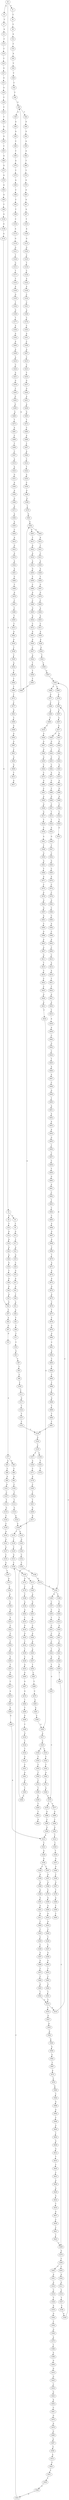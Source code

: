 strict digraph  {
	S0 -> S1 [ label = C ];
	S0 -> S2 [ label = T ];
	S0 -> S3 [ label = A ];
	S1 -> S4 [ label = C ];
	S2 -> S5 [ label = T ];
	S2 -> S6 [ label = G ];
	S3 -> S7 [ label = C ];
	S4 -> S8 [ label = C ];
	S5 -> S9 [ label = T ];
	S6 -> S10 [ label = T ];
	S7 -> S11 [ label = A ];
	S8 -> S12 [ label = A ];
	S9 -> S13 [ label = G ];
	S10 -> S14 [ label = G ];
	S11 -> S15 [ label = C ];
	S12 -> S16 [ label = C ];
	S13 -> S17 [ label = T ];
	S14 -> S18 [ label = A ];
	S15 -> S19 [ label = C ];
	S16 -> S20 [ label = A ];
	S17 -> S21 [ label = A ];
	S18 -> S22 [ label = A ];
	S19 -> S23 [ label = C ];
	S20 -> S24 [ label = T ];
	S21 -> S25 [ label = G ];
	S22 -> S26 [ label = A ];
	S23 -> S27 [ label = G ];
	S24 -> S28 [ label = T ];
	S25 -> S29 [ label = C ];
	S26 -> S30 [ label = G ];
	S27 -> S31 [ label = G ];
	S28 -> S32 [ label = T ];
	S29 -> S33 [ label = G ];
	S30 -> S34 [ label = T ];
	S31 -> S35 [ label = A ];
	S32 -> S36 [ label = T ];
	S33 -> S37 [ label = A ];
	S34 -> S38 [ label = G ];
	S35 -> S39 [ label = C ];
	S36 -> S40 [ label = G ];
	S37 -> S41 [ label = G ];
	S38 -> S42 [ label = G ];
	S39 -> S43 [ label = C ];
	S40 -> S44 [ label = T ];
	S40 -> S45 [ label = G ];
	S41 -> S46 [ label = T ];
	S42 -> S47 [ label = A ];
	S43 -> S48 [ label = T ];
	S44 -> S49 [ label = G ];
	S45 -> S50 [ label = A ];
	S46 -> S51 [ label = A ];
	S47 -> S52 [ label = G ];
	S48 -> S53 [ label = A ];
	S49 -> S54 [ label = G ];
	S50 -> S55 [ label = A ];
	S51 -> S56 [ label = A ];
	S52 -> S57 [ label = C ];
	S53 -> S58 [ label = G ];
	S54 -> S59 [ label = A ];
	S55 -> S60 [ label = C ];
	S56 -> S61 [ label = T ];
	S57 -> S62 [ label = A ];
	S58 -> S63 [ label = T ];
	S59 -> S64 [ label = A ];
	S60 -> S65 [ label = T ];
	S61 -> S66 [ label = T ];
	S62 -> S67 [ label = G ];
	S63 -> S68 [ label = G ];
	S64 -> S69 [ label = T ];
	S65 -> S70 [ label = A ];
	S66 -> S71 [ label = T ];
	S67 -> S72 [ label = G ];
	S68 -> S73 [ label = G ];
	S69 -> S74 [ label = T ];
	S70 -> S75 [ label = T ];
	S71 -> S76 [ label = T ];
	S72 -> S77 [ label = C ];
	S73 -> S78 [ label = A ];
	S74 -> S79 [ label = G ];
	S75 -> S80 [ label = A ];
	S76 -> S81 [ label = G ];
	S77 -> S82 [ label = T ];
	S77 -> S83 [ label = A ];
	S78 -> S84 [ label = A ];
	S79 -> S85 [ label = A ];
	S80 -> S86 [ label = C ];
	S81 -> S87 [ label = T ];
	S82 -> S88 [ label = C ];
	S83 -> S89 [ label = C ];
	S84 -> S90 [ label = G ];
	S85 -> S91 [ label = A ];
	S86 -> S92 [ label = C ];
	S87 -> S93 [ label = T ];
	S88 -> S94 [ label = A ];
	S89 -> S95 [ label = G ];
	S90 -> S96 [ label = T ];
	S91 -> S97 [ label = G ];
	S92 -> S98 [ label = T ];
	S93 -> S99 [ label = C ];
	S94 -> S100 [ label = C ];
	S95 -> S101 [ label = A ];
	S96 -> S102 [ label = G ];
	S97 -> S103 [ label = T ];
	S98 -> S104 [ label = C ];
	S99 -> S105 [ label = T ];
	S100 -> S106 [ label = T ];
	S101 -> S107 [ label = C ];
	S102 -> S108 [ label = G ];
	S103 -> S109 [ label = A ];
	S104 -> S110 [ label = A ];
	S105 -> S111 [ label = T ];
	S106 -> S112 [ label = T ];
	S107 -> S113 [ label = T ];
	S108 -> S114 [ label = A ];
	S109 -> S115 [ label = G ];
	S110 -> S116 [ label = G ];
	S111 -> S117 [ label = G ];
	S112 -> S118 [ label = G ];
	S113 -> S119 [ label = G ];
	S114 -> S52 [ label = G ];
	S115 -> S120 [ label = G ];
	S116 -> S121 [ label = G ];
	S117 -> S122 [ label = T ];
	S118 -> S123 [ label = A ];
	S119 -> S124 [ label = C ];
	S120 -> S125 [ label = C ];
	S121 -> S126 [ label = T ];
	S122 -> S127 [ label = T ];
	S123 -> S128 [ label = C ];
	S124 -> S129 [ label = C ];
	S125 -> S130 [ label = T ];
	S126 -> S131 [ label = G ];
	S127 -> S132 [ label = T ];
	S128 -> S133 [ label = T ];
	S128 -> S134 [ label = A ];
	S129 -> S135 [ label = A ];
	S130 -> S136 [ label = C ];
	S131 -> S137 [ label = T ];
	S132 -> S138 [ label = T ];
	S133 -> S139 [ label = T ];
	S134 -> S140 [ label = G ];
	S135 -> S141 [ label = G ];
	S136 -> S142 [ label = A ];
	S137 -> S143 [ label = T ];
	S138 -> S144 [ label = G ];
	S139 -> S145 [ label = C ];
	S140 -> S146 [ label = A ];
	S141 -> S147 [ label = A ];
	S142 -> S148 [ label = A ];
	S143 -> S149 [ label = A ];
	S144 -> S150 [ label = C ];
	S145 -> S151 [ label = G ];
	S146 -> S152 [ label = C ];
	S147 -> S153 [ label = C ];
	S148 -> S154 [ label = C ];
	S149 -> S155 [ label = G ];
	S150 -> S156 [ label = G ];
	S150 -> S157 [ label = T ];
	S151 -> S158 [ label = C ];
	S152 -> S159 [ label = C ];
	S153 -> S160 [ label = G ];
	S154 -> S161 [ label = C ];
	S155 -> S162 [ label = T ];
	S156 -> S163 [ label = T ];
	S157 -> S164 [ label = A ];
	S158 -> S165 [ label = G ];
	S159 -> S166 [ label = T ];
	S160 -> S167 [ label = T ];
	S161 -> S168 [ label = A ];
	S162 -> S169 [ label = G ];
	S163 -> S170 [ label = T ];
	S164 -> S171 [ label = C ];
	S165 -> S172 [ label = A ];
	S165 -> S173 [ label = G ];
	S166 -> S174 [ label = G ];
	S167 -> S175 [ label = G ];
	S168 -> S176 [ label = C ];
	S169 -> S177 [ label = T ];
	S171 -> S178 [ label = A ];
	S172 -> S179 [ label = C ];
	S173 -> S180 [ label = A ];
	S174 -> S181 [ label = G ];
	S175 -> S182 [ label = C ];
	S176 -> S183 [ label = C ];
	S177 -> S184 [ label = A ];
	S178 -> S185 [ label = C ];
	S179 -> S186 [ label = T ];
	S180 -> S187 [ label = A ];
	S181 -> S188 [ label = T ];
	S181 -> S189 [ label = G ];
	S182 -> S190 [ label = G ];
	S183 -> S191 [ label = A ];
	S184 -> S192 [ label = A ];
	S185 -> S193 [ label = T ];
	S186 -> S194 [ label = A ];
	S187 -> S195 [ label = G ];
	S188 -> S196 [ label = C ];
	S189 -> S197 [ label = C ];
	S190 -> S198 [ label = C ];
	S191 -> S199 [ label = C ];
	S192 -> S200 [ label = A ];
	S193 -> S201 [ label = T ];
	S194 -> S202 [ label = A ];
	S195 -> S203 [ label = T ];
	S196 -> S204 [ label = C ];
	S197 -> S205 [ label = C ];
	S198 -> S206 [ label = G ];
	S199 -> S207 [ label = A ];
	S200 -> S208 [ label = A ];
	S201 -> S209 [ label = G ];
	S202 -> S210 [ label = T ];
	S203 -> S211 [ label = C ];
	S204 -> S212 [ label = T ];
	S205 -> S213 [ label = T ];
	S206 -> S214 [ label = T ];
	S207 -> S215 [ label = C ];
	S208 -> S216 [ label = A ];
	S209 -> S217 [ label = A ];
	S210 -> S218 [ label = G ];
	S211 -> S219 [ label = C ];
	S212 -> S220 [ label = A ];
	S213 -> S221 [ label = C ];
	S214 -> S222 [ label = C ];
	S215 -> S223 [ label = C ];
	S216 -> S224 [ label = C ];
	S217 -> S128 [ label = C ];
	S218 -> S225 [ label = G ];
	S219 -> S226 [ label = A ];
	S220 -> S227 [ label = G ];
	S221 -> S228 [ label = C ];
	S222 -> S229 [ label = C ];
	S223 -> S230 [ label = T ];
	S224 -> S231 [ label = A ];
	S225 -> S232 [ label = T ];
	S226 -> S233 [ label = A ];
	S227 -> S234 [ label = T ];
	S228 -> S235 [ label = C ];
	S229 -> S236 [ label = C ];
	S230 -> S237 [ label = G ];
	S231 -> S238 [ label = G ];
	S232 -> S239 [ label = T ];
	S233 -> S240 [ label = A ];
	S234 -> S241 [ label = A ];
	S235 -> S242 [ label = T ];
	S236 -> S243 [ label = A ];
	S237 -> S244 [ label = G ];
	S238 -> S245 [ label = T ];
	S239 -> S246 [ label = C ];
	S240 -> S247 [ label = C ];
	S241 -> S248 [ label = C ];
	S242 -> S249 [ label = A ];
	S243 -> S250 [ label = C ];
	S244 -> S251 [ label = A ];
	S245 -> S252 [ label = G ];
	S246 -> S253 [ label = A ];
	S247 -> S254 [ label = T ];
	S248 -> S255 [ label = C ];
	S249 -> S256 [ label = T ];
	S250 -> S257 [ label = T ];
	S251 -> S258 [ label = A ];
	S252 -> S259 [ label = G ];
	S253 -> S260 [ label = A ];
	S254 -> S261 [ label = C ];
	S255 -> S262 [ label = T ];
	S256 -> S263 [ label = G ];
	S257 -> S264 [ label = G ];
	S258 -> S265 [ label = G ];
	S259 -> S266 [ label = A ];
	S260 -> S267 [ label = A ];
	S261 -> S268 [ label = C ];
	S262 -> S269 [ label = C ];
	S263 -> S270 [ label = C ];
	S264 -> S271 [ label = C ];
	S265 -> S272 [ label = T ];
	S266 -> S273 [ label = T ];
	S267 -> S274 [ label = G ];
	S268 -> S275 [ label = C ];
	S269 -> S276 [ label = A ];
	S270 -> S277 [ label = T ];
	S270 -> S278 [ label = A ];
	S271 -> S279 [ label = A ];
	S272 -> S280 [ label = C ];
	S273 -> S281 [ label = A ];
	S274 -> S282 [ label = T ];
	S275 -> S283 [ label = G ];
	S276 -> S284 [ label = C ];
	S277 -> S285 [ label = G ];
	S278 -> S286 [ label = G ];
	S279 -> S287 [ label = G ];
	S280 -> S288 [ label = A ];
	S281 -> S289 [ label = C ];
	S282 -> S290 [ label = T ];
	S283 -> S291 [ label = A ];
	S284 -> S292 [ label = T ];
	S284 -> S293 [ label = C ];
	S285 -> S294 [ label = T ];
	S286 -> S295 [ label = C ];
	S287 -> S296 [ label = C ];
	S288 -> S297 [ label = T ];
	S289 -> S298 [ label = T ];
	S290 -> S299 [ label = G ];
	S291 -> S300 [ label = C ];
	S292 -> S301 [ label = A ];
	S293 -> S302 [ label = A ];
	S294 -> S303 [ label = G ];
	S295 -> S304 [ label = G ];
	S296 -> S305 [ label = G ];
	S297 -> S306 [ label = A ];
	S298 -> S307 [ label = C ];
	S299 -> S308 [ label = T ];
	S300 -> S309 [ label = G ];
	S301 -> S310 [ label = A ];
	S302 -> S311 [ label = A ];
	S303 -> S312 [ label = T ];
	S304 -> S313 [ label = A ];
	S305 -> S313 [ label = A ];
	S306 -> S314 [ label = C ];
	S307 -> S315 [ label = A ];
	S308 -> S316 [ label = G ];
	S309 -> S317 [ label = A ];
	S310 -> S318 [ label = C ];
	S311 -> S319 [ label = G ];
	S312 -> S320 [ label = C ];
	S313 -> S321 [ label = C ];
	S314 -> S322 [ label = T ];
	S315 -> S323 [ label = A ];
	S316 -> S324 [ label = T ];
	S317 -> S325 [ label = C ];
	S318 -> S326 [ label = T ];
	S319 -> S327 [ label = T ];
	S320 -> S328 [ label = T ];
	S321 -> S329 [ label = G ];
	S322 -> S330 [ label = A ];
	S323 -> S331 [ label = G ];
	S324 -> S332 [ label = T ];
	S325 -> S333 [ label = C ];
	S325 -> S334 [ label = G ];
	S326 -> S335 [ label = A ];
	S327 -> S336 [ label = C ];
	S328 -> S337 [ label = G ];
	S329 -> S338 [ label = G ];
	S330 -> S339 [ label = C ];
	S331 -> S340 [ label = A ];
	S332 -> S341 [ label = A ];
	S333 -> S342 [ label = C ];
	S334 -> S343 [ label = T ];
	S335 -> S344 [ label = G ];
	S336 -> S345 [ label = G ];
	S337 -> S346 [ label = G ];
	S338 -> S347 [ label = T ];
	S338 -> S348 [ label = C ];
	S339 -> S349 [ label = A ];
	S340 -> S350 [ label = A ];
	S341 -> S351 [ label = C ];
	S342 -> S352 [ label = T ];
	S343 -> S353 [ label = C ];
	S344 -> S354 [ label = T ];
	S345 -> S355 [ label = T ];
	S346 -> S356 [ label = T ];
	S347 -> S357 [ label = A ];
	S348 -> S358 [ label = A ];
	S349 -> S359 [ label = G ];
	S350 -> S360 [ label = G ];
	S351 -> S361 [ label = A ];
	S352 -> S362 [ label = A ];
	S353 -> S363 [ label = T ];
	S354 -> S364 [ label = G ];
	S355 -> S365 [ label = C ];
	S355 -> S366 [ label = G ];
	S356 -> S367 [ label = G ];
	S357 -> S368 [ label = A ];
	S358 -> S369 [ label = A ];
	S359 -> S370 [ label = T ];
	S360 -> S371 [ label = A ];
	S361 -> S372 [ label = G ];
	S362 -> S373 [ label = T ];
	S363 -> S374 [ label = C ];
	S364 -> S375 [ label = A ];
	S365 -> S376 [ label = A ];
	S366 -> S377 [ label = G ];
	S367 -> S378 [ label = T ];
	S368 -> S379 [ label = C ];
	S369 -> S380 [ label = G ];
	S370 -> S381 [ label = G ];
	S371 -> S382 [ label = A ];
	S372 -> S383 [ label = T ];
	S373 -> S384 [ label = G ];
	S374 -> S385 [ label = T ];
	S375 -> S386 [ label = C ];
	S376 -> S387 [ label = C ];
	S377 -> S388 [ label = C ];
	S378 -> S389 [ label = A ];
	S379 -> S390 [ label = G ];
	S380 -> S391 [ label = G ];
	S381 -> S392 [ label = A ];
	S382 -> S393 [ label = A ];
	S383 -> S394 [ label = G ];
	S384 -> S270 [ label = C ];
	S385 -> S395 [ label = G ];
	S386 -> S396 [ label = A ];
	S387 -> S397 [ label = G ];
	S388 -> S398 [ label = A ];
	S389 -> S399 [ label = C ];
	S390 -> S400 [ label = G ];
	S391 -> S401 [ label = G ];
	S392 -> S402 [ label = C ];
	S392 -> S403 [ label = G ];
	S393 -> S404 [ label = C ];
	S394 -> S392 [ label = A ];
	S395 -> S405 [ label = T ];
	S396 -> S406 [ label = G ];
	S397 -> S407 [ label = G ];
	S398 -> S408 [ label = C ];
	S399 -> S409 [ label = T ];
	S400 -> S410 [ label = G ];
	S401 -> S411 [ label = G ];
	S402 -> S412 [ label = A ];
	S403 -> S413 [ label = T ];
	S404 -> S414 [ label = A ];
	S405 -> S415 [ label = T ];
	S406 -> S416 [ label = G ];
	S407 -> S417 [ label = A ];
	S408 -> S418 [ label = C ];
	S410 -> S419 [ label = A ];
	S411 -> S420 [ label = T ];
	S412 -> S421 [ label = T ];
	S413 -> S422 [ label = A ];
	S414 -> S423 [ label = G ];
	S415 -> S424 [ label = G ];
	S416 -> S425 [ label = G ];
	S417 -> S426 [ label = C ];
	S417 -> S427 [ label = G ];
	S418 -> S428 [ label = G ];
	S419 -> S429 [ label = C ];
	S420 -> S430 [ label = T ];
	S421 -> S431 [ label = C ];
	S422 -> S432 [ label = A ];
	S423 -> S433 [ label = A ];
	S425 -> S434 [ label = C ];
	S426 -> S435 [ label = G ];
	S427 -> S436 [ label = G ];
	S428 -> S437 [ label = G ];
	S429 -> S438 [ label = T ];
	S430 -> S439 [ label = C ];
	S431 -> S440 [ label = A ];
	S432 -> S441 [ label = A ];
	S433 -> S442 [ label = A ];
	S434 -> S443 [ label = G ];
	S435 -> S444 [ label = T ];
	S436 -> S445 [ label = T ];
	S437 -> S446 [ label = G ];
	S438 -> S447 [ label = C ];
	S439 -> S448 [ label = C ];
	S440 -> S449 [ label = A ];
	S441 -> S450 [ label = G ];
	S442 -> S451 [ label = A ];
	S443 -> S452 [ label = A ];
	S444 -> S453 [ label = C ];
	S445 -> S454 [ label = C ];
	S446 -> S455 [ label = G ];
	S447 -> S456 [ label = G ];
	S448 -> S457 [ label = G ];
	S449 -> S458 [ label = T ];
	S450 -> S459 [ label = T ];
	S451 -> S460 [ label = C ];
	S452 -> S461 [ label = C ];
	S453 -> S462 [ label = C ];
	S454 -> S463 [ label = A ];
	S455 -> S464 [ label = C ];
	S456 -> S465 [ label = G ];
	S457 -> S466 [ label = G ];
	S458 -> S467 [ label = G ];
	S459 -> S468 [ label = C ];
	S460 -> S469 [ label = T ];
	S461 -> S470 [ label = G ];
	S462 -> S471 [ label = A ];
	S463 -> S472 [ label = G ];
	S464 -> S473 [ label = C ];
	S465 -> S474 [ label = T ];
	S466 -> S475 [ label = T ];
	S467 -> S476 [ label = G ];
	S468 -> S477 [ label = A ];
	S469 -> S478 [ label = A ];
	S470 -> S479 [ label = A ];
	S471 -> S480 [ label = C ];
	S472 -> S481 [ label = A ];
	S473 -> S482 [ label = G ];
	S474 -> S483 [ label = C ];
	S475 -> S484 [ label = C ];
	S476 -> S485 [ label = C ];
	S477 -> S486 [ label = C ];
	S478 -> S487 [ label = C ];
	S479 -> S488 [ label = G ];
	S480 -> S489 [ label = T ];
	S481 -> S490 [ label = G ];
	S482 -> S491 [ label = C ];
	S483 -> S492 [ label = G ];
	S484 -> S493 [ label = G ];
	S485 -> S494 [ label = A ];
	S486 -> S495 [ label = G ];
	S487 -> S496 [ label = C ];
	S488 -> S497 [ label = A ];
	S489 -> S498 [ label = G ];
	S490 -> S499 [ label = A ];
	S491 -> S500 [ label = A ];
	S492 -> S501 [ label = T ];
	S493 -> S502 [ label = T ];
	S494 -> S503 [ label = A ];
	S495 -> S504 [ label = A ];
	S496 -> S505 [ label = T ];
	S497 -> S506 [ label = G ];
	S498 -> S507 [ label = C ];
	S499 -> S508 [ label = C ];
	S500 -> S509 [ label = G ];
	S501 -> S510 [ label = C ];
	S502 -> S510 [ label = C ];
	S503 -> S511 [ label = C ];
	S504 -> S512 [ label = C ];
	S505 -> S513 [ label = T ];
	S506 -> S514 [ label = A ];
	S507 -> S515 [ label = T ];
	S508 -> S516 [ label = C ];
	S509 -> S517 [ label = G ];
	S510 -> S518 [ label = A ];
	S510 -> S519 [ label = C ];
	S511 -> S520 [ label = A ];
	S512 -> S521 [ label = A ];
	S513 -> S522 [ label = A ];
	S514 -> S523 [ label = C ];
	S515 -> S524 [ label = T ];
	S516 -> S525 [ label = T ];
	S517 -> S526 [ label = T ];
	S518 -> S387 [ label = C ];
	S519 -> S527 [ label = G ];
	S520 -> S528 [ label = A ];
	S521 -> S529 [ label = A ];
	S522 -> S530 [ label = A ];
	S523 -> S531 [ label = T ];
	S524 -> S532 [ label = A ];
	S525 -> S533 [ label = G ];
	S526 -> S534 [ label = C ];
	S527 -> S535 [ label = A ];
	S528 -> S536 [ label = G ];
	S529 -> S537 [ label = C ];
	S530 -> S538 [ label = T ];
	S531 -> S539 [ label = T ];
	S532 -> S540 [ label = G ];
	S533 -> S181 [ label = G ];
	S534 -> S541 [ label = A ];
	S535 -> S542 [ label = G ];
	S536 -> S543 [ label = T ];
	S537 -> S544 [ label = A ];
	S538 -> S545 [ label = C ];
	S539 -> S546 [ label = C ];
	S540 -> S547 [ label = T ];
	S541 -> S548 [ label = T ];
	S542 -> S549 [ label = A ];
	S543 -> S550 [ label = C ];
	S544 -> S551 [ label = T ];
	S545 -> S552 [ label = A ];
	S546 -> S553 [ label = G ];
	S547 -> S554 [ label = C ];
	S548 -> S555 [ label = G ];
	S549 -> S556 [ label = G ];
	S550 -> S557 [ label = G ];
	S551 -> S558 [ label = T ];
	S552 -> S559 [ label = T ];
	S553 -> S158 [ label = C ];
	S554 -> S560 [ label = G ];
	S555 -> S561 [ label = G ];
	S556 -> S562 [ label = G ];
	S557 -> S355 [ label = T ];
	S558 -> S563 [ label = T ];
	S559 -> S564 [ label = C ];
	S560 -> S565 [ label = C ];
	S561 -> S566 [ label = T ];
	S562 -> S567 [ label = T ];
	S563 -> S568 [ label = T ];
	S564 -> S569 [ label = T ];
	S565 -> S570 [ label = A ];
	S566 -> S571 [ label = A ];
	S567 -> S572 [ label = A ];
	S568 -> S40 [ label = G ];
	S569 -> S573 [ label = T ];
	S570 -> S574 [ label = C ];
	S571 -> S575 [ label = C ];
	S572 -> S576 [ label = T ];
	S573 -> S577 [ label = C ];
	S574 -> S578 [ label = C ];
	S575 -> S579 [ label = A ];
	S576 -> S580 [ label = G ];
	S577 -> S581 [ label = G ];
	S578 -> S582 [ label = G ];
	S579 -> S583 [ label = G ];
	S580 -> S584 [ label = C ];
	S581 -> S585 [ label = C ];
	S582 -> S586 [ label = C ];
	S583 -> S587 [ label = G ];
	S584 -> S588 [ label = G ];
	S585 -> S589 [ label = A ];
	S586 -> S590 [ label = C ];
	S587 -> S591 [ label = A ];
	S588 -> S592 [ label = A ];
	S589 -> S593 [ label = A ];
	S590 -> S594 [ label = A ];
	S591 -> S595 [ label = C ];
	S592 -> S596 [ label = C ];
	S593 -> S597 [ label = G ];
	S594 -> S598 [ label = C ];
	S595 -> S599 [ label = G ];
	S596 -> S600 [ label = G ];
	S597 -> S601 [ label = C ];
	S598 -> S602 [ label = A ];
	S599 -> S603 [ label = A ];
	S600 -> S604 [ label = T ];
	S601 -> S605 [ label = G ];
	S602 -> S606 [ label = C ];
	S603 -> S607 [ label = A ];
	S604 -> S608 [ label = G ];
	S605 -> S609 [ label = G ];
	S606 -> S610 [ label = C ];
	S607 -> S611 [ label = G ];
	S608 -> S612 [ label = G ];
	S609 -> S613 [ label = T ];
	S610 -> S614 [ label = A ];
	S611 -> S615 [ label = T ];
	S612 -> S616 [ label = T ];
	S613 -> S617 [ label = A ];
	S614 -> S618 [ label = A ];
	S615 -> S619 [ label = C ];
	S616 -> S620 [ label = C ];
	S618 -> S621 [ label = T ];
	S619 -> S622 [ label = C ];
	S620 -> S623 [ label = C ];
	S621 -> S624 [ label = T ];
	S622 -> S625 [ label = C ];
	S623 -> S626 [ label = A ];
	S624 -> S627 [ label = A ];
	S625 -> S628 [ label = G ];
	S626 -> S629 [ label = A ];
	S627 -> S630 [ label = A ];
	S628 -> S631 [ label = A ];
	S629 -> S632 [ label = G ];
	S630 -> S633 [ label = C ];
	S631 -> S634 [ label = C ];
	S632 -> S635 [ label = T ];
	S633 -> S636 [ label = A ];
	S634 -> S309 [ label = G ];
	S635 -> S637 [ label = A ];
	S636 -> S638 [ label = A ];
	S637 -> S639 [ label = C ];
	S638 -> S640 [ label = C ];
	S639 -> S641 [ label = C ];
	S640 -> S642 [ label = G ];
	S641 -> S643 [ label = T ];
	S642 -> S644 [ label = C ];
	S643 -> S269 [ label = C ];
	S644 -> S645 [ label = T ];
	S645 -> S646 [ label = A ];
	S646 -> S647 [ label = A ];
	S647 -> S648 [ label = C ];
	S648 -> S649 [ label = G ];
	S649 -> S650 [ label = T ];
	S650 -> S651 [ label = A ];
	S651 -> S652 [ label = A ];
	S652 -> S653 [ label = A ];
	S653 -> S654 [ label = A ];
	S654 -> S655 [ label = G ];
	S655 -> S656 [ label = T ];
	S656 -> S657 [ label = C ];
	S657 -> S658 [ label = C ];
	S658 -> S659 [ label = T ];
	S659 -> S660 [ label = G ];
	S660 -> S661 [ label = A ];
	S661 -> S662 [ label = C ];
	S662 -> S663 [ label = T ];
	S663 -> S664 [ label = C ];
	S664 -> S665 [ label = C ];
	S665 -> S666 [ label = A ];
	S666 -> S667 [ label = G ];
	S667 -> S668 [ label = A ];
	S668 -> S669 [ label = C ];
	S669 -> S670 [ label = T ];
	S670 -> S671 [ label = A ];
	S671 -> S672 [ label = A ];
	S672 -> S673 [ label = A ];
	S673 -> S674 [ label = G ];
	S674 -> S675 [ label = A ];
	S675 -> S676 [ label = C ];
	S676 -> S677 [ label = T ];
	S677 -> S678 [ label = C ];
	S678 -> S679 [ label = G ];
	S679 -> S680 [ label = A ];
	S680 -> S681 [ label = C ];
	S681 -> S682 [ label = A ];
	S682 -> S683 [ label = C ];
	S683 -> S684 [ label = C ];
	S684 -> S685 [ label = C ];
	S685 -> S686 [ label = T ];
	S686 -> S687 [ label = T ];
	S687 -> S688 [ label = G ];
	S688 -> S689 [ label = T ];
	S689 -> S690 [ label = T ];
	S690 -> S691 [ label = T ];
	S691 -> S138 [ label = T ];
}
